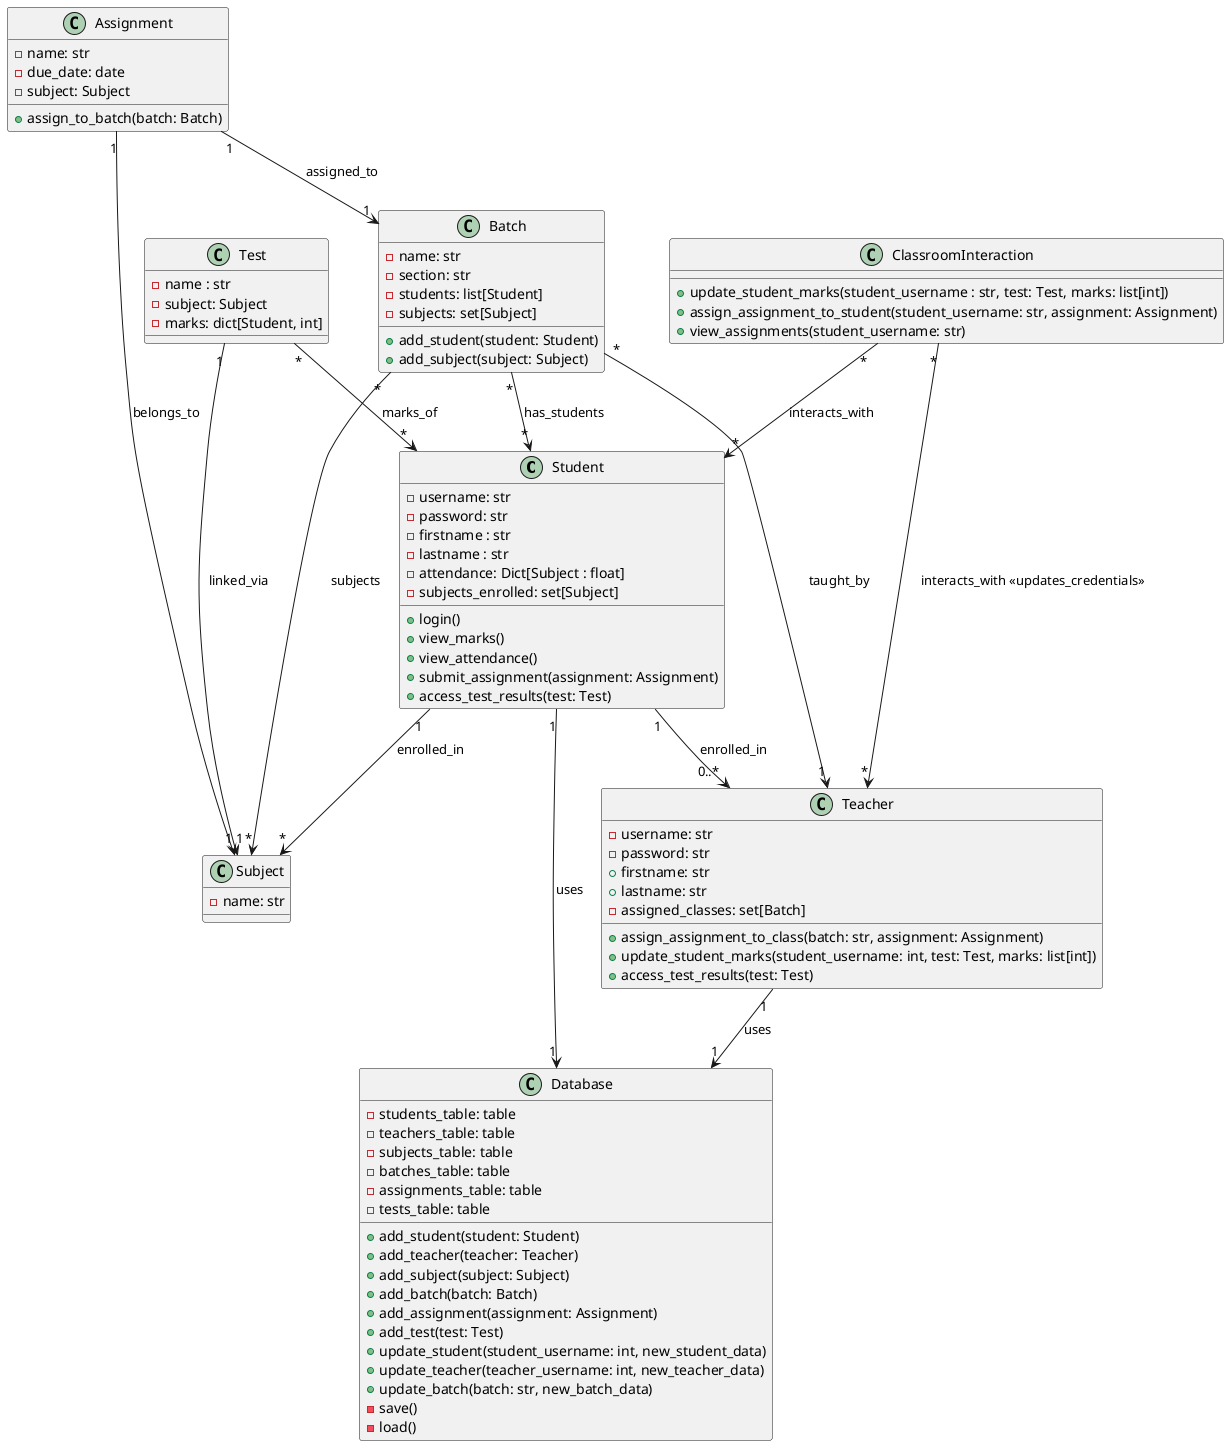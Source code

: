 @startuml
class Student {
    - username: str
    - password: str
    - firstname : str
    - lastname : str
    - attendance: Dict[Subject : float]
    - subjects_enrolled: set[Subject]
    + login()
    + view_marks()
    + view_attendance()
    + submit_assignment(assignment: Assignment)
    + access_test_results(test: Test)
}

class Teacher {
    - username: str
    - password: str
    + firstname: str
    + lastname: str
    - assigned_classes: set[Batch]
    + assign_assignment_to_class(batch: str, assignment: Assignment)
    + update_student_marks(student_username: int, test: Test, marks: list[int])
    + access_test_results(test: Test)
}

class Subject {
    - name: str
}

class Batch {
    - name: str
    - section: str
    - students: list[Student]
    - subjects: set[Subject]
    + add_student(student: Student)
    + add_subject(subject: Subject)
}

class Assignment {
    - name: str
    - due_date: date
    - subject: Subject
    + assign_to_batch(batch: Batch)
}

class Test {
    - name : str
    - subject: Subject
    - marks: dict[Student, int]
}

class ClassroomInteraction {
    + update_student_marks(student_username : str, test: Test, marks: list[int])
    + assign_assignment_to_student(student_username: str, assignment: Assignment)
    + view_assignments(student_username: str)
}

class Database {
    - students_table: table
    - teachers_table: table
    - subjects_table: table
    - batches_table: table
    - assignments_table: table
    - tests_table: table
    + add_student(student: Student)
    + add_teacher(teacher: Teacher)
    + add_subject(subject: Subject)
    + add_batch(batch: Batch)
    + add_assignment(assignment: Assignment)
    + add_test(test: Test)
    + update_student(student_username: int, new_student_data)
    + update_teacher(teacher_username: int, new_teacher_data)
    + update_batch(batch: str, new_batch_data)
    - save()
    - load()
}

Student "1" --> "0..*" Teacher : enrolled_in
Student "1" --> "1" Database : uses
Teacher "1" --> "1" Database : uses
Student "1" --> "*" Subject : enrolled_in
Batch "*" --> "1" Teacher : taught_by
Batch "*" --> "*" Student : has_students
Batch "*" --> "*" Subject : subjects
Assignment "1" --> "1" Subject : belongs_to
Assignment "1" --> "1" Batch : assigned_to
Test "1" --> "1" Subject : linked_via
Test "*" --> "*" Student : marks_of
ClassroomInteraction "*" --> "*" Teacher : interacts_with <<updates_credentials>>
ClassroomInteraction "*" --> "*" Student : interacts_with
@enduml